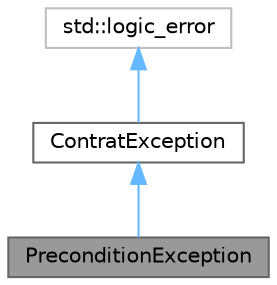digraph "PreconditionException"
{
 // LATEX_PDF_SIZE
  bgcolor="transparent";
  edge [fontname=Helvetica,fontsize=10,labelfontname=Helvetica,labelfontsize=10];
  node [fontname=Helvetica,fontsize=10,shape=box,height=0.2,width=0.4];
  Node1 [id="Node000001",label="PreconditionException",height=0.2,width=0.4,color="gray40", fillcolor="grey60", style="filled", fontcolor="black",tooltip="Classe pour la gestion des erreurs de précondition."];
  Node2 -> Node1 [id="edge1_Node000001_Node000002",dir="back",color="steelblue1",style="solid",tooltip=" "];
  Node2 [id="Node000002",label="ContratException",height=0.2,width=0.4,color="gray40", fillcolor="white", style="filled",URL="$class_contrat_exception.html",tooltip="Classe de base des exceptions de contrat."];
  Node3 -> Node2 [id="edge2_Node000002_Node000003",dir="back",color="steelblue1",style="solid",tooltip=" "];
  Node3 [id="Node000003",label="std::logic_error",height=0.2,width=0.4,color="grey75", fillcolor="white", style="filled",tooltip=" "];
}
